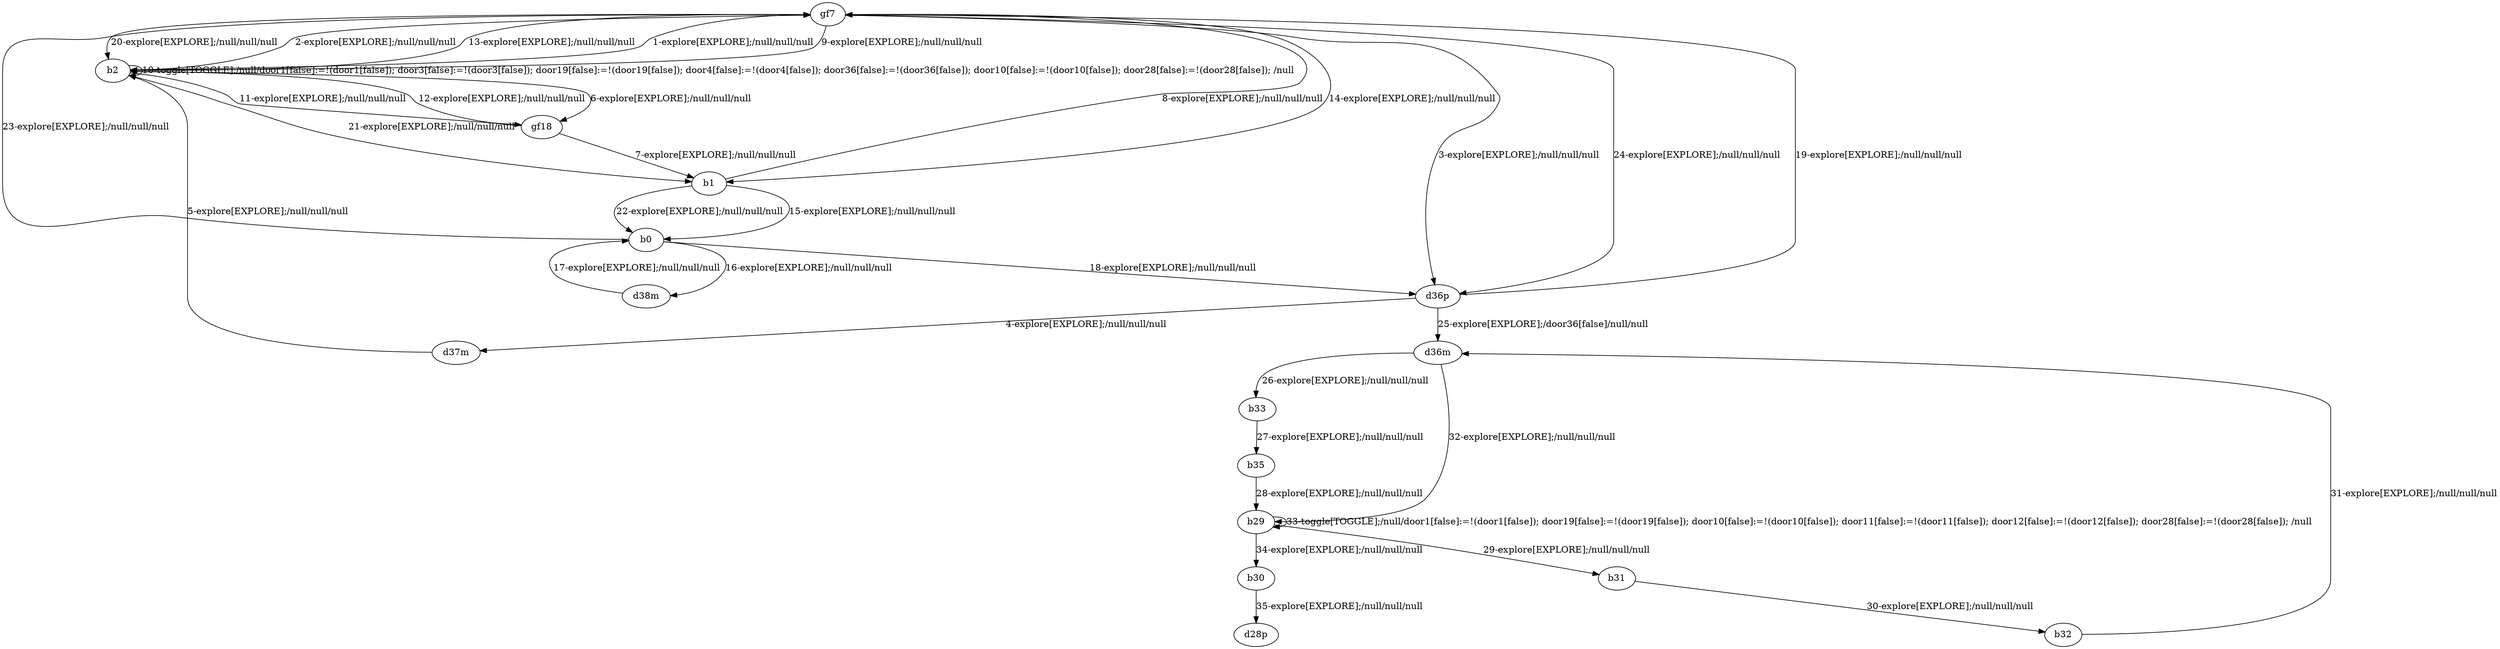 # Total number of goals covered by this test: 2
# b29 --> b30
# b30 --> d28p

digraph g {
"gf7" -> "b2" [label = "1-explore[EXPLORE];/null/null/null"];
"b2" -> "gf7" [label = "2-explore[EXPLORE];/null/null/null"];
"gf7" -> "d36p" [label = "3-explore[EXPLORE];/null/null/null"];
"d36p" -> "d37m" [label = "4-explore[EXPLORE];/null/null/null"];
"d37m" -> "b2" [label = "5-explore[EXPLORE];/null/null/null"];
"b2" -> "gf18" [label = "6-explore[EXPLORE];/null/null/null"];
"gf18" -> "b1" [label = "7-explore[EXPLORE];/null/null/null"];
"b1" -> "gf7" [label = "8-explore[EXPLORE];/null/null/null"];
"gf7" -> "b2" [label = "9-explore[EXPLORE];/null/null/null"];
"b2" -> "b2" [label = "10-toggle[TOGGLE];/null/door1[false]:=!(door1[false]); door3[false]:=!(door3[false]); door19[false]:=!(door19[false]); door4[false]:=!(door4[false]); door36[false]:=!(door36[false]); door10[false]:=!(door10[false]); door28[false]:=!(door28[false]); /null"];
"b2" -> "gf18" [label = "11-explore[EXPLORE];/null/null/null"];
"gf18" -> "b2" [label = "12-explore[EXPLORE];/null/null/null"];
"b2" -> "gf7" [label = "13-explore[EXPLORE];/null/null/null"];
"gf7" -> "b1" [label = "14-explore[EXPLORE];/null/null/null"];
"b1" -> "b0" [label = "15-explore[EXPLORE];/null/null/null"];
"b0" -> "d38m" [label = "16-explore[EXPLORE];/null/null/null"];
"d38m" -> "b0" [label = "17-explore[EXPLORE];/null/null/null"];
"b0" -> "d36p" [label = "18-explore[EXPLORE];/null/null/null"];
"d36p" -> "gf7" [label = "19-explore[EXPLORE];/null/null/null"];
"gf7" -> "b2" [label = "20-explore[EXPLORE];/null/null/null"];
"b2" -> "b1" [label = "21-explore[EXPLORE];/null/null/null"];
"b1" -> "b0" [label = "22-explore[EXPLORE];/null/null/null"];
"b0" -> "gf7" [label = "23-explore[EXPLORE];/null/null/null"];
"gf7" -> "d36p" [label = "24-explore[EXPLORE];/null/null/null"];
"d36p" -> "d36m" [label = "25-explore[EXPLORE];/door36[false]/null/null"];
"d36m" -> "b33" [label = "26-explore[EXPLORE];/null/null/null"];
"b33" -> "b35" [label = "27-explore[EXPLORE];/null/null/null"];
"b35" -> "b29" [label = "28-explore[EXPLORE];/null/null/null"];
"b29" -> "b31" [label = "29-explore[EXPLORE];/null/null/null"];
"b31" -> "b32" [label = "30-explore[EXPLORE];/null/null/null"];
"b32" -> "d36m" [label = "31-explore[EXPLORE];/null/null/null"];
"d36m" -> "b29" [label = "32-explore[EXPLORE];/null/null/null"];
"b29" -> "b29" [label = "33-toggle[TOGGLE];/null/door1[false]:=!(door1[false]); door19[false]:=!(door19[false]); door10[false]:=!(door10[false]); door11[false]:=!(door11[false]); door12[false]:=!(door12[false]); door28[false]:=!(door28[false]); /null"];
"b29" -> "b30" [label = "34-explore[EXPLORE];/null/null/null"];
"b30" -> "d28p" [label = "35-explore[EXPLORE];/null/null/null"];
}